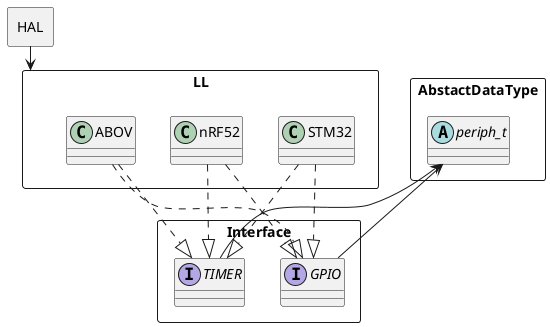 @startuml
package Interface <<Rectangle>> {
	interface GPIO
	interface TIMER
}

package LL <<Rectangle>> {
	ABOV ..|> GPIO
	STM32 ..|> GPIO
	nRF52 ..|> GPIO
	ABOV ..|> TIMER
	STM32 ..|> TIMER
	nRF52 ..|> TIMER
}

package HAL <<Rectangle>> {
}

package AbstactDataType <<Rectangle>> {
	abstract periph_t
	periph_t <-- GPIO
	periph_t <-- TIMER
}

HAL --> LL
@enduml
